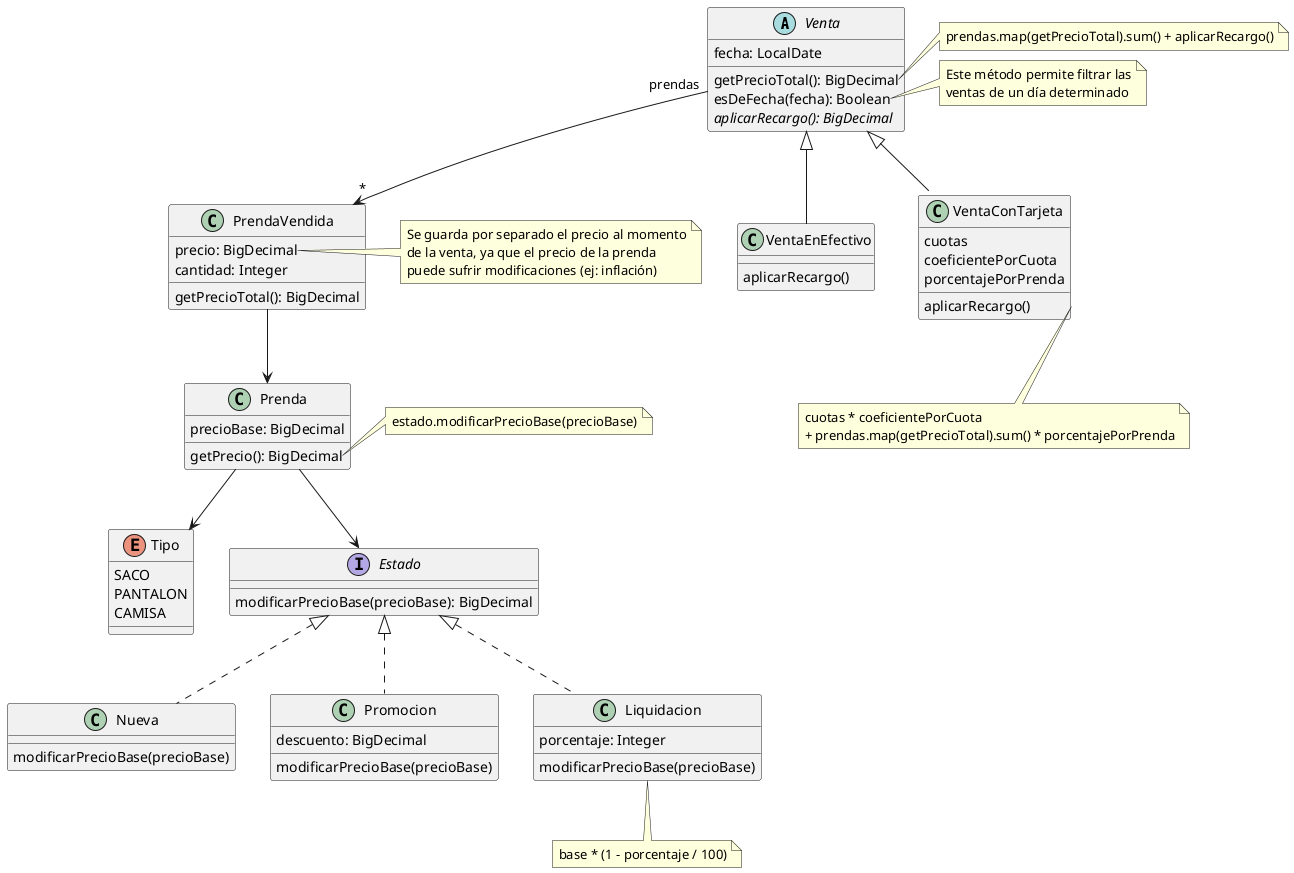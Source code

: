 @startuml
abstract class Venta {
  fecha: LocalDate
  getPrecioTotal(): BigDecimal
  esDeFecha(fecha): Boolean
  {abstract} aplicarRecargo(): BigDecimal
}

Venta "prendas" --> "*" PrendaVendida

note right of Venta::getPrecioTotal
  prendas.map(getPrecioTotal).sum() + aplicarRecargo()
end note

note right of Venta::esDeFecha
  Este método permite filtrar las
  ventas de un día determinado
end note

class VentaEnEfectivo extends Venta {
  aplicarRecargo()
}

class VentaConTarjeta extends Venta {
  cuotas
  coeficientePorCuota
  porcentajePorPrenda
  aplicarRecargo()
}

note as RecargoTarjeta
  cuotas * coeficientePorCuota
  + prendas.map(getPrecioTotal).sum() * porcentajePorPrenda
end note

VentaConTarjeta::aplicarRecargo .. RecargoTarjeta

class PrendaVendida {
  precio: BigDecimal
  cantidad: Integer
  getPrecioTotal(): BigDecimal
}

PrendaVendida --> Prenda

note right of PrendaVendida::precio
  Se guarda por separado el precio al momento
  de la venta, ya que el precio de la prenda
  puede sufrir modificaciones (ej: inflación)
end note

class Prenda {
  precioBase: BigDecimal
  getPrecio(): BigDecimal
}

Prenda --> Tipo
Prenda --> Estado

note right of Prenda::getPrecio
estado.modificarPrecioBase(precioBase)
end note

enum Tipo {
  SACO
  PANTALON
  CAMISA
}

interface Estado {
  modificarPrecioBase(precioBase): BigDecimal
}

class Nueva implements Estado {
  modificarPrecioBase(precioBase)
}

class Promocion implements Estado {
  descuento: BigDecimal
  modificarPrecioBase(precioBase)
}

class Liquidacion implements Estado {
  porcentaje: Integer
  modificarPrecioBase(precioBase)
}

note as LiquidacionCalculo
base * (1 - porcentaje / 100)
end note

Liquidacion .. LiquidacionCalculo

@enduml
